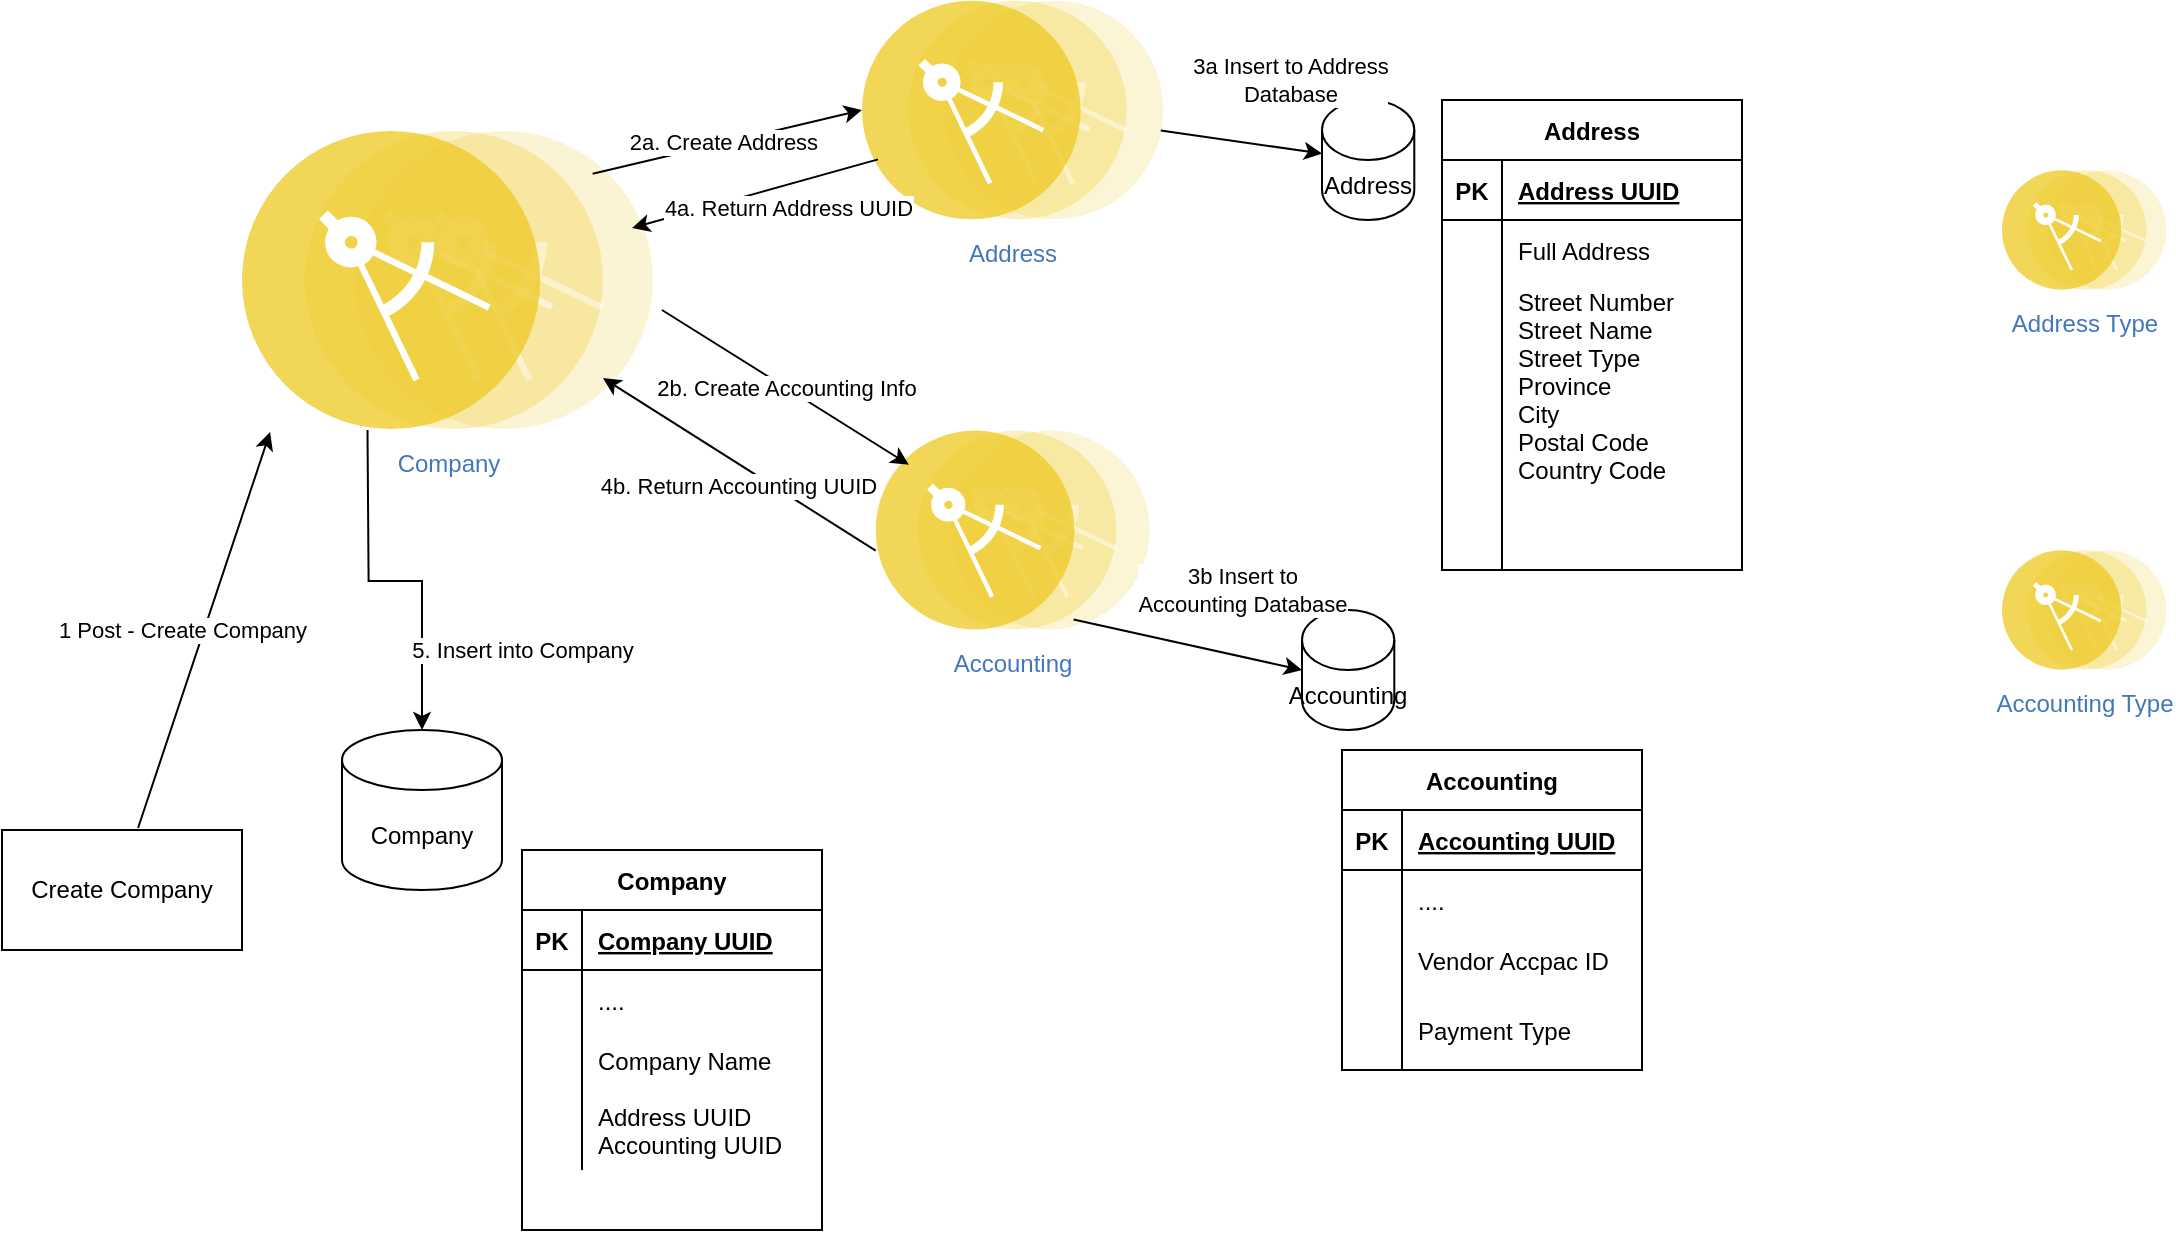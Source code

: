 <mxfile version="13.8.1" type="github" pages="2">
  <diagram id="h6DzrqEVBiyS2JVFvBzT" name="Via Reference">
    <mxGraphModel dx="1422" dy="802" grid="1" gridSize="10" guides="1" tooltips="1" connect="1" arrows="1" fold="1" page="1" pageScale="1" pageWidth="850" pageHeight="1100" math="0" shadow="0">
      <root>
        <mxCell id="0" />
        <mxCell id="1" parent="0" />
        <mxCell id="dJRu49ielXEAjoLHYHaZ-1" value="Address" style="aspect=fixed;perimeter=ellipsePerimeter;html=1;align=center;shadow=0;dashed=0;fontColor=#4277BB;labelBackgroundColor=#ffffff;fontSize=12;spacingTop=3;image;image=img/lib/ibm/applications/microservice.svg;" parent="1" vertex="1">
          <mxGeometry x="510" y="25" width="150.7" height="110" as="geometry" />
        </mxCell>
        <mxCell id="dJRu49ielXEAjoLHYHaZ-2" value="Accounting" style="aspect=fixed;perimeter=ellipsePerimeter;html=1;align=center;shadow=0;dashed=0;fontColor=#4277BB;labelBackgroundColor=#ffffff;fontSize=12;spacingTop=3;image;image=img/lib/ibm/applications/microservice.svg;" parent="1" vertex="1">
          <mxGeometry x="516.85" y="240" width="137" height="100" as="geometry" />
        </mxCell>
        <mxCell id="BBlThygo1AsownaGVln9-3" value="5. Insert into Company" style="edgeStyle=orthogonalEdgeStyle;rounded=0;orthogonalLoop=1;jettySize=auto;html=1;" edge="1" parent="1" target="BBlThygo1AsownaGVln9-1">
          <mxGeometry x="0.549" y="50" relative="1" as="geometry">
            <mxPoint x="262.75" y="240" as="sourcePoint" />
            <mxPoint as="offset" />
          </mxGeometry>
        </mxCell>
        <mxCell id="dJRu49ielXEAjoLHYHaZ-3" value="Company" style="aspect=fixed;perimeter=ellipsePerimeter;html=1;align=center;shadow=0;dashed=0;fontColor=#4277BB;labelBackgroundColor=#ffffff;fontSize=12;spacingTop=3;image;image=img/lib/ibm/applications/microservice.svg;" parent="1" vertex="1">
          <mxGeometry x="200" y="90" width="205.5" height="150" as="geometry" />
        </mxCell>
        <mxCell id="dJRu49ielXEAjoLHYHaZ-4" value="Address Type" style="aspect=fixed;perimeter=ellipsePerimeter;html=1;align=center;shadow=0;dashed=0;fontColor=#4277BB;labelBackgroundColor=#ffffff;fontSize=12;spacingTop=3;image;image=img/lib/ibm/applications/microservice.svg;" parent="1" vertex="1">
          <mxGeometry x="1080" y="110" width="82.2" height="60" as="geometry" />
        </mxCell>
        <mxCell id="dJRu49ielXEAjoLHYHaZ-5" value="Accounting Type" style="aspect=fixed;perimeter=ellipsePerimeter;html=1;align=center;shadow=0;dashed=0;fontColor=#4277BB;labelBackgroundColor=#ffffff;fontSize=12;spacingTop=3;image;image=img/lib/ibm/applications/microservice.svg;" parent="1" vertex="1">
          <mxGeometry x="1080" y="300" width="82.2" height="60" as="geometry" />
        </mxCell>
        <mxCell id="dJRu49ielXEAjoLHYHaZ-6" value="Create Company" style="rounded=0;whiteSpace=wrap;html=1;" parent="1" vertex="1">
          <mxGeometry x="80" y="440" width="120" height="60" as="geometry" />
        </mxCell>
        <mxCell id="dJRu49ielXEAjoLHYHaZ-8" value="1 Post - Create Company" style="endArrow=classic;html=1;exitX=0.567;exitY=-0.017;exitDx=0;exitDy=0;exitPerimeter=0;entryX=0.263;entryY=1.007;entryDx=0;entryDy=0;entryPerimeter=0;" parent="1" source="dJRu49ielXEAjoLHYHaZ-6" edge="1">
          <mxGeometry x="-0.033" y="10" width="50" height="50" relative="1" as="geometry">
            <mxPoint x="360" y="420" as="sourcePoint" />
            <mxPoint x="214.047" y="241.05" as="targetPoint" />
            <mxPoint x="-1" as="offset" />
          </mxGeometry>
        </mxCell>
        <mxCell id="dJRu49ielXEAjoLHYHaZ-9" value="2a. Create Address&amp;nbsp;" style="endArrow=classic;html=1;entryX=0;entryY=0.5;entryDx=0;entryDy=0;exitX=1;exitY=0;exitDx=0;exitDy=0;" parent="1" source="dJRu49ielXEAjoLHYHaZ-3" target="dJRu49ielXEAjoLHYHaZ-1" edge="1">
          <mxGeometry width="50" height="50" relative="1" as="geometry">
            <mxPoint x="340" y="150" as="sourcePoint" />
            <mxPoint x="390" y="100" as="targetPoint" />
          </mxGeometry>
        </mxCell>
        <mxCell id="dJRu49ielXEAjoLHYHaZ-10" value="2b. Create Accounting Info" style="endArrow=classic;html=1;" parent="1" target="dJRu49ielXEAjoLHYHaZ-2" edge="1">
          <mxGeometry width="50" height="50" relative="1" as="geometry">
            <mxPoint x="410" y="180" as="sourcePoint" />
            <mxPoint x="474.86" y="223.23" as="targetPoint" />
          </mxGeometry>
        </mxCell>
        <mxCell id="dJRu49ielXEAjoLHYHaZ-11" value="4a. Return Address UUID" style="endArrow=classic;html=1;exitX=0;exitY=0.75;exitDx=0;exitDy=0;" parent="1" source="dJRu49ielXEAjoLHYHaZ-1" edge="1">
          <mxGeometry x="-0.222" y="11" width="50" height="50" relative="1" as="geometry">
            <mxPoint x="425" y="190" as="sourcePoint" />
            <mxPoint x="395" y="139" as="targetPoint" />
            <mxPoint as="offset" />
          </mxGeometry>
        </mxCell>
        <mxCell id="dJRu49ielXEAjoLHYHaZ-12" value="" style="endArrow=classic;html=1;exitX=0;exitY=0.75;exitDx=0;exitDy=0;" parent="1" target="dJRu49ielXEAjoLHYHaZ-3" edge="1">
          <mxGeometry width="50" height="50" relative="1" as="geometry">
            <mxPoint x="516.852" y="300.328" as="sourcePoint" />
            <mxPoint x="394.08" y="300" as="targetPoint" />
          </mxGeometry>
        </mxCell>
        <mxCell id="dJRu49ielXEAjoLHYHaZ-13" value="4b. Return Accounting UUID" style="edgeLabel;html=1;align=center;verticalAlign=middle;resizable=0;points=[];" parent="dJRu49ielXEAjoLHYHaZ-12" vertex="1" connectable="0">
          <mxGeometry x="-0.185" y="3" relative="1" as="geometry">
            <mxPoint x="-11.67" as="offset" />
          </mxGeometry>
        </mxCell>
        <mxCell id="dJRu49ielXEAjoLHYHaZ-14" value="Address" style="shape=cylinder3;whiteSpace=wrap;html=1;boundedLbl=1;backgroundOutline=1;size=15;" parent="1" vertex="1">
          <mxGeometry x="740" y="75" width="46.15" height="60" as="geometry" />
        </mxCell>
        <mxCell id="dJRu49ielXEAjoLHYHaZ-15" value="Accounting" style="shape=cylinder3;whiteSpace=wrap;html=1;boundedLbl=1;backgroundOutline=1;size=15;" parent="1" vertex="1">
          <mxGeometry x="730.0" y="330" width="46.15" height="60" as="geometry" />
        </mxCell>
        <mxCell id="dJRu49ielXEAjoLHYHaZ-17" value="3a Insert to Address &lt;br&gt;Database" style="endArrow=classic;html=1;" parent="1" source="dJRu49ielXEAjoLHYHaZ-1" target="dJRu49ielXEAjoLHYHaZ-14" edge="1">
          <mxGeometry x="0.476" y="34" width="50" height="50" relative="1" as="geometry">
            <mxPoint x="400" y="420" as="sourcePoint" />
            <mxPoint x="450" y="370" as="targetPoint" />
            <mxPoint as="offset" />
          </mxGeometry>
        </mxCell>
        <mxCell id="dJRu49ielXEAjoLHYHaZ-20" value="" style="endArrow=classic;html=1;entryX=0;entryY=0.5;entryDx=0;entryDy=0;entryPerimeter=0;exitX=0.75;exitY=1;exitDx=0;exitDy=0;" parent="1" source="dJRu49ielXEAjoLHYHaZ-2" target="dJRu49ielXEAjoLHYHaZ-15" edge="1">
          <mxGeometry width="50" height="50" relative="1" as="geometry">
            <mxPoint x="400" y="420" as="sourcePoint" />
            <mxPoint x="450" y="370" as="targetPoint" />
          </mxGeometry>
        </mxCell>
        <mxCell id="dJRu49ielXEAjoLHYHaZ-21" value="3b Insert to &lt;br&gt;Accounting Database" style="edgeLabel;html=1;align=center;verticalAlign=middle;resizable=0;points=[];" parent="dJRu49ielXEAjoLHYHaZ-20" vertex="1" connectable="0">
          <mxGeometry x="0.456" y="-4" relative="1" as="geometry">
            <mxPoint x="2.06" y="-37.02" as="offset" />
          </mxGeometry>
        </mxCell>
        <mxCell id="BBlThygo1AsownaGVln9-1" value="Company" style="shape=cylinder3;whiteSpace=wrap;html=1;boundedLbl=1;backgroundOutline=1;size=15;" vertex="1" parent="1">
          <mxGeometry x="250" y="390" width="80" height="80" as="geometry" />
        </mxCell>
        <mxCell id="rmzkq79lDt1HpB2X6pmX-1" value="Company" style="shape=table;startSize=30;container=1;collapsible=1;childLayout=tableLayout;fixedRows=1;rowLines=0;fontStyle=1;align=center;resizeLast=1;" vertex="1" parent="1">
          <mxGeometry x="340" y="450" width="150" height="190" as="geometry" />
        </mxCell>
        <mxCell id="rmzkq79lDt1HpB2X6pmX-2" value="" style="shape=partialRectangle;collapsible=0;dropTarget=0;pointerEvents=0;fillColor=none;top=0;left=0;bottom=1;right=0;points=[[0,0.5],[1,0.5]];portConstraint=eastwest;" vertex="1" parent="rmzkq79lDt1HpB2X6pmX-1">
          <mxGeometry y="30" width="150" height="30" as="geometry" />
        </mxCell>
        <mxCell id="rmzkq79lDt1HpB2X6pmX-3" value="PK" style="shape=partialRectangle;connectable=0;fillColor=none;top=0;left=0;bottom=0;right=0;fontStyle=1;overflow=hidden;" vertex="1" parent="rmzkq79lDt1HpB2X6pmX-2">
          <mxGeometry width="30" height="30" as="geometry" />
        </mxCell>
        <mxCell id="rmzkq79lDt1HpB2X6pmX-4" value="Company UUID" style="shape=partialRectangle;connectable=0;fillColor=none;top=0;left=0;bottom=0;right=0;align=left;spacingLeft=6;fontStyle=5;overflow=hidden;" vertex="1" parent="rmzkq79lDt1HpB2X6pmX-2">
          <mxGeometry x="30" width="120" height="30" as="geometry" />
        </mxCell>
        <mxCell id="rmzkq79lDt1HpB2X6pmX-5" value="" style="shape=partialRectangle;collapsible=0;dropTarget=0;pointerEvents=0;fillColor=none;top=0;left=0;bottom=0;right=0;points=[[0,0.5],[1,0.5]];portConstraint=eastwest;" vertex="1" parent="rmzkq79lDt1HpB2X6pmX-1">
          <mxGeometry y="60" width="150" height="30" as="geometry" />
        </mxCell>
        <mxCell id="rmzkq79lDt1HpB2X6pmX-6" value="" style="shape=partialRectangle;connectable=0;fillColor=none;top=0;left=0;bottom=0;right=0;editable=1;overflow=hidden;" vertex="1" parent="rmzkq79lDt1HpB2X6pmX-5">
          <mxGeometry width="30" height="30" as="geometry" />
        </mxCell>
        <mxCell id="rmzkq79lDt1HpB2X6pmX-7" value="...." style="shape=partialRectangle;connectable=0;fillColor=none;top=0;left=0;bottom=0;right=0;align=left;spacingLeft=6;overflow=hidden;" vertex="1" parent="rmzkq79lDt1HpB2X6pmX-5">
          <mxGeometry x="30" width="120" height="30" as="geometry" />
        </mxCell>
        <mxCell id="rmzkq79lDt1HpB2X6pmX-8" value="" style="shape=partialRectangle;collapsible=0;dropTarget=0;pointerEvents=0;fillColor=none;top=0;left=0;bottom=0;right=0;points=[[0,0.5],[1,0.5]];portConstraint=eastwest;" vertex="1" parent="rmzkq79lDt1HpB2X6pmX-1">
          <mxGeometry y="90" width="150" height="30" as="geometry" />
        </mxCell>
        <mxCell id="rmzkq79lDt1HpB2X6pmX-9" value="" style="shape=partialRectangle;connectable=0;fillColor=none;top=0;left=0;bottom=0;right=0;editable=1;overflow=hidden;" vertex="1" parent="rmzkq79lDt1HpB2X6pmX-8">
          <mxGeometry width="30" height="30" as="geometry" />
        </mxCell>
        <mxCell id="rmzkq79lDt1HpB2X6pmX-10" value="Company Name" style="shape=partialRectangle;connectable=0;fillColor=none;top=0;left=0;bottom=0;right=0;align=left;spacingLeft=6;overflow=hidden;" vertex="1" parent="rmzkq79lDt1HpB2X6pmX-8">
          <mxGeometry x="30" width="120" height="30" as="geometry" />
        </mxCell>
        <mxCell id="rmzkq79lDt1HpB2X6pmX-11" value="" style="shape=partialRectangle;collapsible=0;dropTarget=0;pointerEvents=0;fillColor=none;top=0;left=0;bottom=0;right=0;points=[[0,0.5],[1,0.5]];portConstraint=eastwest;" vertex="1" parent="rmzkq79lDt1HpB2X6pmX-1">
          <mxGeometry y="120" width="150" height="40" as="geometry" />
        </mxCell>
        <mxCell id="rmzkq79lDt1HpB2X6pmX-12" value="" style="shape=partialRectangle;connectable=0;fillColor=none;top=0;left=0;bottom=0;right=0;editable=1;overflow=hidden;" vertex="1" parent="rmzkq79lDt1HpB2X6pmX-11">
          <mxGeometry width="30" height="40" as="geometry" />
        </mxCell>
        <mxCell id="rmzkq79lDt1HpB2X6pmX-13" value="Address UUID&#xa;Accounting UUID" style="shape=partialRectangle;connectable=0;fillColor=none;top=0;left=0;bottom=0;right=0;align=left;spacingLeft=6;overflow=hidden;" vertex="1" parent="rmzkq79lDt1HpB2X6pmX-11">
          <mxGeometry x="30" width="120" height="40" as="geometry" />
        </mxCell>
        <mxCell id="v0gH7XO1zaDB7fuw0qL1-1" value="Accounting" style="shape=table;startSize=30;container=1;collapsible=1;childLayout=tableLayout;fixedRows=1;rowLines=0;fontStyle=1;align=center;resizeLast=1;" vertex="1" parent="1">
          <mxGeometry x="750" y="400" width="150" height="160" as="geometry" />
        </mxCell>
        <mxCell id="v0gH7XO1zaDB7fuw0qL1-2" value="" style="shape=partialRectangle;collapsible=0;dropTarget=0;pointerEvents=0;fillColor=none;top=0;left=0;bottom=1;right=0;points=[[0,0.5],[1,0.5]];portConstraint=eastwest;" vertex="1" parent="v0gH7XO1zaDB7fuw0qL1-1">
          <mxGeometry y="30" width="150" height="30" as="geometry" />
        </mxCell>
        <mxCell id="v0gH7XO1zaDB7fuw0qL1-3" value="PK" style="shape=partialRectangle;connectable=0;fillColor=none;top=0;left=0;bottom=0;right=0;fontStyle=1;overflow=hidden;" vertex="1" parent="v0gH7XO1zaDB7fuw0qL1-2">
          <mxGeometry width="30" height="30" as="geometry" />
        </mxCell>
        <mxCell id="v0gH7XO1zaDB7fuw0qL1-4" value="Accounting UUID" style="shape=partialRectangle;connectable=0;fillColor=none;top=0;left=0;bottom=0;right=0;align=left;spacingLeft=6;fontStyle=5;overflow=hidden;" vertex="1" parent="v0gH7XO1zaDB7fuw0qL1-2">
          <mxGeometry x="30" width="120" height="30" as="geometry" />
        </mxCell>
        <mxCell id="v0gH7XO1zaDB7fuw0qL1-5" value="" style="shape=partialRectangle;collapsible=0;dropTarget=0;pointerEvents=0;fillColor=none;top=0;left=0;bottom=0;right=0;points=[[0,0.5],[1,0.5]];portConstraint=eastwest;" vertex="1" parent="v0gH7XO1zaDB7fuw0qL1-1">
          <mxGeometry y="60" width="150" height="30" as="geometry" />
        </mxCell>
        <mxCell id="v0gH7XO1zaDB7fuw0qL1-6" value="" style="shape=partialRectangle;connectable=0;fillColor=none;top=0;left=0;bottom=0;right=0;editable=1;overflow=hidden;" vertex="1" parent="v0gH7XO1zaDB7fuw0qL1-5">
          <mxGeometry width="30" height="30" as="geometry" />
        </mxCell>
        <mxCell id="v0gH7XO1zaDB7fuw0qL1-7" value="...." style="shape=partialRectangle;connectable=0;fillColor=none;top=0;left=0;bottom=0;right=0;align=left;spacingLeft=6;overflow=hidden;" vertex="1" parent="v0gH7XO1zaDB7fuw0qL1-5">
          <mxGeometry x="30" width="120" height="30" as="geometry" />
        </mxCell>
        <mxCell id="v0gH7XO1zaDB7fuw0qL1-8" value="" style="shape=partialRectangle;collapsible=0;dropTarget=0;pointerEvents=0;fillColor=none;top=0;left=0;bottom=0;right=0;points=[[0,0.5],[1,0.5]];portConstraint=eastwest;" vertex="1" parent="v0gH7XO1zaDB7fuw0qL1-1">
          <mxGeometry y="90" width="150" height="30" as="geometry" />
        </mxCell>
        <mxCell id="v0gH7XO1zaDB7fuw0qL1-9" value="" style="shape=partialRectangle;connectable=0;fillColor=none;top=0;left=0;bottom=0;right=0;editable=1;overflow=hidden;" vertex="1" parent="v0gH7XO1zaDB7fuw0qL1-8">
          <mxGeometry width="30" height="30" as="geometry" />
        </mxCell>
        <mxCell id="v0gH7XO1zaDB7fuw0qL1-10" value="Vendor Accpac ID" style="shape=partialRectangle;connectable=0;fillColor=none;top=0;left=0;bottom=0;right=0;align=left;spacingLeft=6;overflow=hidden;" vertex="1" parent="v0gH7XO1zaDB7fuw0qL1-8">
          <mxGeometry x="30" width="120" height="30" as="geometry" />
        </mxCell>
        <mxCell id="v0gH7XO1zaDB7fuw0qL1-11" value="" style="shape=partialRectangle;collapsible=0;dropTarget=0;pointerEvents=0;fillColor=none;top=0;left=0;bottom=0;right=0;points=[[0,0.5],[1,0.5]];portConstraint=eastwest;" vertex="1" parent="v0gH7XO1zaDB7fuw0qL1-1">
          <mxGeometry y="120" width="150" height="40" as="geometry" />
        </mxCell>
        <mxCell id="v0gH7XO1zaDB7fuw0qL1-12" value="" style="shape=partialRectangle;connectable=0;fillColor=none;top=0;left=0;bottom=0;right=0;editable=1;overflow=hidden;" vertex="1" parent="v0gH7XO1zaDB7fuw0qL1-11">
          <mxGeometry width="30" height="40" as="geometry" />
        </mxCell>
        <mxCell id="v0gH7XO1zaDB7fuw0qL1-13" value="Payment Type" style="shape=partialRectangle;connectable=0;fillColor=none;top=0;left=0;bottom=0;right=0;align=left;spacingLeft=6;overflow=hidden;" vertex="1" parent="v0gH7XO1zaDB7fuw0qL1-11">
          <mxGeometry x="30" width="120" height="40" as="geometry" />
        </mxCell>
        <mxCell id="v0gH7XO1zaDB7fuw0qL1-14" value="Address" style="shape=table;startSize=30;container=1;collapsible=1;childLayout=tableLayout;fixedRows=1;rowLines=0;fontStyle=1;align=center;resizeLast=1;" vertex="1" parent="1">
          <mxGeometry x="800" y="75" width="150" height="235" as="geometry" />
        </mxCell>
        <mxCell id="v0gH7XO1zaDB7fuw0qL1-15" value="" style="shape=partialRectangle;collapsible=0;dropTarget=0;pointerEvents=0;fillColor=none;top=0;left=0;bottom=1;right=0;points=[[0,0.5],[1,0.5]];portConstraint=eastwest;" vertex="1" parent="v0gH7XO1zaDB7fuw0qL1-14">
          <mxGeometry y="30" width="150" height="30" as="geometry" />
        </mxCell>
        <mxCell id="v0gH7XO1zaDB7fuw0qL1-16" value="PK" style="shape=partialRectangle;connectable=0;fillColor=none;top=0;left=0;bottom=0;right=0;fontStyle=1;overflow=hidden;" vertex="1" parent="v0gH7XO1zaDB7fuw0qL1-15">
          <mxGeometry width="30" height="30" as="geometry" />
        </mxCell>
        <mxCell id="v0gH7XO1zaDB7fuw0qL1-17" value="Address UUID" style="shape=partialRectangle;connectable=0;fillColor=none;top=0;left=0;bottom=0;right=0;align=left;spacingLeft=6;fontStyle=5;overflow=hidden;" vertex="1" parent="v0gH7XO1zaDB7fuw0qL1-15">
          <mxGeometry x="30" width="120" height="30" as="geometry" />
        </mxCell>
        <mxCell id="v0gH7XO1zaDB7fuw0qL1-18" value="" style="shape=partialRectangle;collapsible=0;dropTarget=0;pointerEvents=0;fillColor=none;top=0;left=0;bottom=0;right=0;points=[[0,0.5],[1,0.5]];portConstraint=eastwest;" vertex="1" parent="v0gH7XO1zaDB7fuw0qL1-14">
          <mxGeometry y="60" width="150" height="30" as="geometry" />
        </mxCell>
        <mxCell id="v0gH7XO1zaDB7fuw0qL1-19" value="" style="shape=partialRectangle;connectable=0;fillColor=none;top=0;left=0;bottom=0;right=0;editable=1;overflow=hidden;" vertex="1" parent="v0gH7XO1zaDB7fuw0qL1-18">
          <mxGeometry width="30" height="30" as="geometry" />
        </mxCell>
        <mxCell id="v0gH7XO1zaDB7fuw0qL1-20" value="Full Address" style="shape=partialRectangle;connectable=0;fillColor=none;top=0;left=0;bottom=0;right=0;align=left;spacingLeft=6;overflow=hidden;" vertex="1" parent="v0gH7XO1zaDB7fuw0qL1-18">
          <mxGeometry x="30" width="120" height="30" as="geometry" />
        </mxCell>
        <mxCell id="v0gH7XO1zaDB7fuw0qL1-21" value="" style="shape=partialRectangle;collapsible=0;dropTarget=0;pointerEvents=0;fillColor=none;top=0;left=0;bottom=0;right=0;points=[[0,0.5],[1,0.5]];portConstraint=eastwest;" vertex="1" parent="v0gH7XO1zaDB7fuw0qL1-14">
          <mxGeometry y="90" width="150" height="105" as="geometry" />
        </mxCell>
        <mxCell id="v0gH7XO1zaDB7fuw0qL1-22" value="" style="shape=partialRectangle;connectable=0;fillColor=none;top=0;left=0;bottom=0;right=0;editable=1;overflow=hidden;" vertex="1" parent="v0gH7XO1zaDB7fuw0qL1-21">
          <mxGeometry width="30" height="105" as="geometry" />
        </mxCell>
        <mxCell id="v0gH7XO1zaDB7fuw0qL1-23" value="Street Number&#xa;Street Name&#xa;Street Type&#xa;Province&#xa;City&#xa;Postal Code&#xa;Country Code" style="shape=partialRectangle;connectable=0;fillColor=none;top=0;left=0;bottom=0;right=0;align=left;spacingLeft=6;overflow=hidden;" vertex="1" parent="v0gH7XO1zaDB7fuw0qL1-21">
          <mxGeometry x="30" width="120" height="105" as="geometry" />
        </mxCell>
        <mxCell id="v0gH7XO1zaDB7fuw0qL1-24" value="" style="shape=partialRectangle;collapsible=0;dropTarget=0;pointerEvents=0;fillColor=none;top=0;left=0;bottom=0;right=0;points=[[0,0.5],[1,0.5]];portConstraint=eastwest;" vertex="1" parent="v0gH7XO1zaDB7fuw0qL1-14">
          <mxGeometry y="195" width="150" height="40" as="geometry" />
        </mxCell>
        <mxCell id="v0gH7XO1zaDB7fuw0qL1-25" value="" style="shape=partialRectangle;connectable=0;fillColor=none;top=0;left=0;bottom=0;right=0;editable=1;overflow=hidden;" vertex="1" parent="v0gH7XO1zaDB7fuw0qL1-24">
          <mxGeometry width="30" height="40" as="geometry" />
        </mxCell>
        <mxCell id="v0gH7XO1zaDB7fuw0qL1-26" value="" style="shape=partialRectangle;connectable=0;fillColor=none;top=0;left=0;bottom=0;right=0;align=left;spacingLeft=6;overflow=hidden;" vertex="1" parent="v0gH7XO1zaDB7fuw0qL1-24">
          <mxGeometry x="30" width="120" height="40" as="geometry" />
        </mxCell>
      </root>
    </mxGraphModel>
  </diagram>
  <diagram id="gjLkX-agH4ctx5Nx3Ny9" name="Linkage Mapping">
    <mxGraphModel dx="1422" dy="802" grid="1" gridSize="10" guides="1" tooltips="1" connect="1" arrows="1" fold="1" page="1" pageScale="1" pageWidth="850" pageHeight="1100" math="0" shadow="0">
      <root>
        <mxCell id="B8E7TpxtAgShVGH26wNi-0" />
        <mxCell id="B8E7TpxtAgShVGH26wNi-1" parent="B8E7TpxtAgShVGH26wNi-0" />
        <mxCell id="B8E7TpxtAgShVGH26wNi-2" value="Address" style="aspect=fixed;perimeter=ellipsePerimeter;html=1;align=center;shadow=0;dashed=0;fontColor=#4277BB;labelBackgroundColor=#ffffff;fontSize=12;spacingTop=3;image;image=img/lib/ibm/applications/microservice.svg;" vertex="1" parent="B8E7TpxtAgShVGH26wNi-1">
          <mxGeometry x="510" y="25" width="150.7" height="110" as="geometry" />
        </mxCell>
        <mxCell id="B8E7TpxtAgShVGH26wNi-3" value="Accounting" style="aspect=fixed;perimeter=ellipsePerimeter;html=1;align=center;shadow=0;dashed=0;fontColor=#4277BB;labelBackgroundColor=#ffffff;fontSize=12;spacingTop=3;image;image=img/lib/ibm/applications/microservice.svg;" vertex="1" parent="B8E7TpxtAgShVGH26wNi-1">
          <mxGeometry x="516.85" y="240" width="137" height="100" as="geometry" />
        </mxCell>
        <mxCell id="B8E7TpxtAgShVGH26wNi-4" value="5. Insert into Company" style="edgeStyle=orthogonalEdgeStyle;rounded=0;orthogonalLoop=1;jettySize=auto;html=1;" edge="1" parent="B8E7TpxtAgShVGH26wNi-1" target="B8E7TpxtAgShVGH26wNi-21">
          <mxGeometry x="0.549" y="50" relative="1" as="geometry">
            <mxPoint x="262.75" y="240" as="sourcePoint" />
            <mxPoint as="offset" />
          </mxGeometry>
        </mxCell>
        <mxCell id="B8E7TpxtAgShVGH26wNi-5" style="edgeStyle=orthogonalEdgeStyle;rounded=0;orthogonalLoop=1;jettySize=auto;html=1;exitX=0.75;exitY=1;exitDx=0;exitDy=0;" edge="1" parent="B8E7TpxtAgShVGH26wNi-1" source="B8E7TpxtAgShVGH26wNi-6" target="B8E7TpxtAgShVGH26wNi-22">
          <mxGeometry relative="1" as="geometry">
            <Array as="points">
              <mxPoint x="349" y="240" />
              <mxPoint x="340" y="240" />
              <mxPoint x="340" y="380" />
              <mxPoint x="530" y="380" />
            </Array>
          </mxGeometry>
        </mxCell>
        <mxCell id="B8E7TpxtAgShVGH26wNi-6" value="Company" style="aspect=fixed;perimeter=ellipsePerimeter;html=1;align=center;shadow=0;dashed=0;fontColor=#4277BB;labelBackgroundColor=#ffffff;fontSize=12;spacingTop=3;image;image=img/lib/ibm/applications/microservice.svg;" vertex="1" parent="B8E7TpxtAgShVGH26wNi-1">
          <mxGeometry x="200" y="90" width="205.5" height="150" as="geometry" />
        </mxCell>
        <mxCell id="B8E7TpxtAgShVGH26wNi-7" value="Address Type" style="aspect=fixed;perimeter=ellipsePerimeter;html=1;align=center;shadow=0;dashed=0;fontColor=#4277BB;labelBackgroundColor=#ffffff;fontSize=12;spacingTop=3;image;image=img/lib/ibm/applications/microservice.svg;" vertex="1" parent="B8E7TpxtAgShVGH26wNi-1">
          <mxGeometry x="860" y="90" width="82.2" height="60" as="geometry" />
        </mxCell>
        <mxCell id="B8E7TpxtAgShVGH26wNi-8" value="Accounting Type" style="aspect=fixed;perimeter=ellipsePerimeter;html=1;align=center;shadow=0;dashed=0;fontColor=#4277BB;labelBackgroundColor=#ffffff;fontSize=12;spacingTop=3;image;image=img/lib/ibm/applications/microservice.svg;" vertex="1" parent="B8E7TpxtAgShVGH26wNi-1">
          <mxGeometry x="860" y="280" width="82.2" height="60" as="geometry" />
        </mxCell>
        <mxCell id="B8E7TpxtAgShVGH26wNi-9" value="Create Company" style="rounded=0;whiteSpace=wrap;html=1;" vertex="1" parent="B8E7TpxtAgShVGH26wNi-1">
          <mxGeometry x="80" y="440" width="120" height="60" as="geometry" />
        </mxCell>
        <mxCell id="B8E7TpxtAgShVGH26wNi-10" value="1 Post - Create Company" style="endArrow=classic;html=1;exitX=0.567;exitY=-0.017;exitDx=0;exitDy=0;exitPerimeter=0;entryX=0.263;entryY=1.007;entryDx=0;entryDy=0;entryPerimeter=0;" edge="1" parent="B8E7TpxtAgShVGH26wNi-1" source="B8E7TpxtAgShVGH26wNi-9">
          <mxGeometry x="-0.033" y="10" width="50" height="50" relative="1" as="geometry">
            <mxPoint x="360" y="420" as="sourcePoint" />
            <mxPoint x="214.047" y="241.05" as="targetPoint" />
            <mxPoint x="-1" as="offset" />
          </mxGeometry>
        </mxCell>
        <mxCell id="B8E7TpxtAgShVGH26wNi-11" value="2a. Create Address&amp;nbsp;" style="endArrow=classic;html=1;entryX=0;entryY=0.5;entryDx=0;entryDy=0;exitX=1;exitY=0;exitDx=0;exitDy=0;" edge="1" parent="B8E7TpxtAgShVGH26wNi-1" source="B8E7TpxtAgShVGH26wNi-6" target="B8E7TpxtAgShVGH26wNi-2">
          <mxGeometry width="50" height="50" relative="1" as="geometry">
            <mxPoint x="340" y="150" as="sourcePoint" />
            <mxPoint x="390" y="100" as="targetPoint" />
          </mxGeometry>
        </mxCell>
        <mxCell id="B8E7TpxtAgShVGH26wNi-12" value="2b. Create Accounting Info" style="endArrow=classic;html=1;" edge="1" parent="B8E7TpxtAgShVGH26wNi-1" target="B8E7TpxtAgShVGH26wNi-3">
          <mxGeometry width="50" height="50" relative="1" as="geometry">
            <mxPoint x="410" y="180" as="sourcePoint" />
            <mxPoint x="474.86" y="223.23" as="targetPoint" />
          </mxGeometry>
        </mxCell>
        <mxCell id="B8E7TpxtAgShVGH26wNi-13" value="4a. Return Address UUID" style="endArrow=classic;html=1;exitX=0;exitY=0.75;exitDx=0;exitDy=0;" edge="1" parent="B8E7TpxtAgShVGH26wNi-1" source="B8E7TpxtAgShVGH26wNi-2">
          <mxGeometry x="-0.222" y="11" width="50" height="50" relative="1" as="geometry">
            <mxPoint x="425" y="190" as="sourcePoint" />
            <mxPoint x="395" y="139" as="targetPoint" />
            <mxPoint as="offset" />
          </mxGeometry>
        </mxCell>
        <mxCell id="B8E7TpxtAgShVGH26wNi-14" value="" style="endArrow=classic;html=1;exitX=0;exitY=0.75;exitDx=0;exitDy=0;" edge="1" parent="B8E7TpxtAgShVGH26wNi-1" target="B8E7TpxtAgShVGH26wNi-6">
          <mxGeometry width="50" height="50" relative="1" as="geometry">
            <mxPoint x="516.852" y="300.328" as="sourcePoint" />
            <mxPoint x="394.08" y="300" as="targetPoint" />
          </mxGeometry>
        </mxCell>
        <mxCell id="B8E7TpxtAgShVGH26wNi-15" value="4b. Return Accounting UUID" style="edgeLabel;html=1;align=center;verticalAlign=middle;resizable=0;points=[];" vertex="1" connectable="0" parent="B8E7TpxtAgShVGH26wNi-14">
          <mxGeometry x="-0.185" y="3" relative="1" as="geometry">
            <mxPoint x="-11.67" as="offset" />
          </mxGeometry>
        </mxCell>
        <mxCell id="B8E7TpxtAgShVGH26wNi-16" value="Address" style="shape=cylinder3;whiteSpace=wrap;html=1;boundedLbl=1;backgroundOutline=1;size=15;" vertex="1" parent="B8E7TpxtAgShVGH26wNi-1">
          <mxGeometry x="740" y="75" width="46.15" height="60" as="geometry" />
        </mxCell>
        <mxCell id="B8E7TpxtAgShVGH26wNi-17" value="Accounting" style="shape=cylinder3;whiteSpace=wrap;html=1;boundedLbl=1;backgroundOutline=1;size=15;" vertex="1" parent="B8E7TpxtAgShVGH26wNi-1">
          <mxGeometry x="730.0" y="330" width="46.15" height="60" as="geometry" />
        </mxCell>
        <mxCell id="B8E7TpxtAgShVGH26wNi-18" value="3a Insert to Address &lt;br&gt;Database" style="endArrow=classic;html=1;" edge="1" parent="B8E7TpxtAgShVGH26wNi-1" source="B8E7TpxtAgShVGH26wNi-2" target="B8E7TpxtAgShVGH26wNi-16">
          <mxGeometry x="0.476" y="34" width="50" height="50" relative="1" as="geometry">
            <mxPoint x="400" y="420" as="sourcePoint" />
            <mxPoint x="450" y="370" as="targetPoint" />
            <mxPoint as="offset" />
          </mxGeometry>
        </mxCell>
        <mxCell id="B8E7TpxtAgShVGH26wNi-19" value="" style="endArrow=classic;html=1;entryX=0;entryY=0.5;entryDx=0;entryDy=0;entryPerimeter=0;exitX=0.75;exitY=1;exitDx=0;exitDy=0;" edge="1" parent="B8E7TpxtAgShVGH26wNi-1" source="B8E7TpxtAgShVGH26wNi-3" target="B8E7TpxtAgShVGH26wNi-17">
          <mxGeometry width="50" height="50" relative="1" as="geometry">
            <mxPoint x="400" y="420" as="sourcePoint" />
            <mxPoint x="450" y="370" as="targetPoint" />
          </mxGeometry>
        </mxCell>
        <mxCell id="B8E7TpxtAgShVGH26wNi-20" value="3b Insert to &lt;br&gt;Accounting Database" style="edgeLabel;html=1;align=center;verticalAlign=middle;resizable=0;points=[];" vertex="1" connectable="0" parent="B8E7TpxtAgShVGH26wNi-19">
          <mxGeometry x="0.456" y="-4" relative="1" as="geometry">
            <mxPoint x="2.06" y="-37.02" as="offset" />
          </mxGeometry>
        </mxCell>
        <mxCell id="B8E7TpxtAgShVGH26wNi-21" value="Company" style="shape=cylinder3;whiteSpace=wrap;html=1;boundedLbl=1;backgroundOutline=1;size=15;" vertex="1" parent="B8E7TpxtAgShVGH26wNi-1">
          <mxGeometry x="250" y="390" width="80" height="80" as="geometry" />
        </mxCell>
        <mxCell id="B8E7TpxtAgShVGH26wNi-22" value="Company - Address (Hook up)" style="shape=cylinder3;whiteSpace=wrap;html=1;boundedLbl=1;backgroundOutline=1;size=15;" vertex="1" parent="B8E7TpxtAgShVGH26wNi-1">
          <mxGeometry x="530" y="540" width="60" height="80" as="geometry" />
        </mxCell>
        <mxCell id="B8E7TpxtAgShVGH26wNi-23" value="Company - Accounting (Hook up)" style="shape=cylinder3;whiteSpace=wrap;html=1;boundedLbl=1;backgroundOutline=1;size=15;" vertex="1" parent="B8E7TpxtAgShVGH26wNi-1">
          <mxGeometry x="530" y="650" width="60" height="80" as="geometry" />
        </mxCell>
      </root>
    </mxGraphModel>
  </diagram>
</mxfile>
